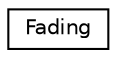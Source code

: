digraph "Graphical Class Hierarchy"
{
 // LATEX_PDF_SIZE
  edge [fontname="Helvetica",fontsize="10",labelfontname="Helvetica",labelfontsize="10"];
  node [fontname="Helvetica",fontsize="10",shape=record];
  rankdir="LR";
  Node0 [label="Fading",height=0.2,width=0.4,color="black", fillcolor="white", style="filled",URL="$structFading.html",tooltip=" "];
}
